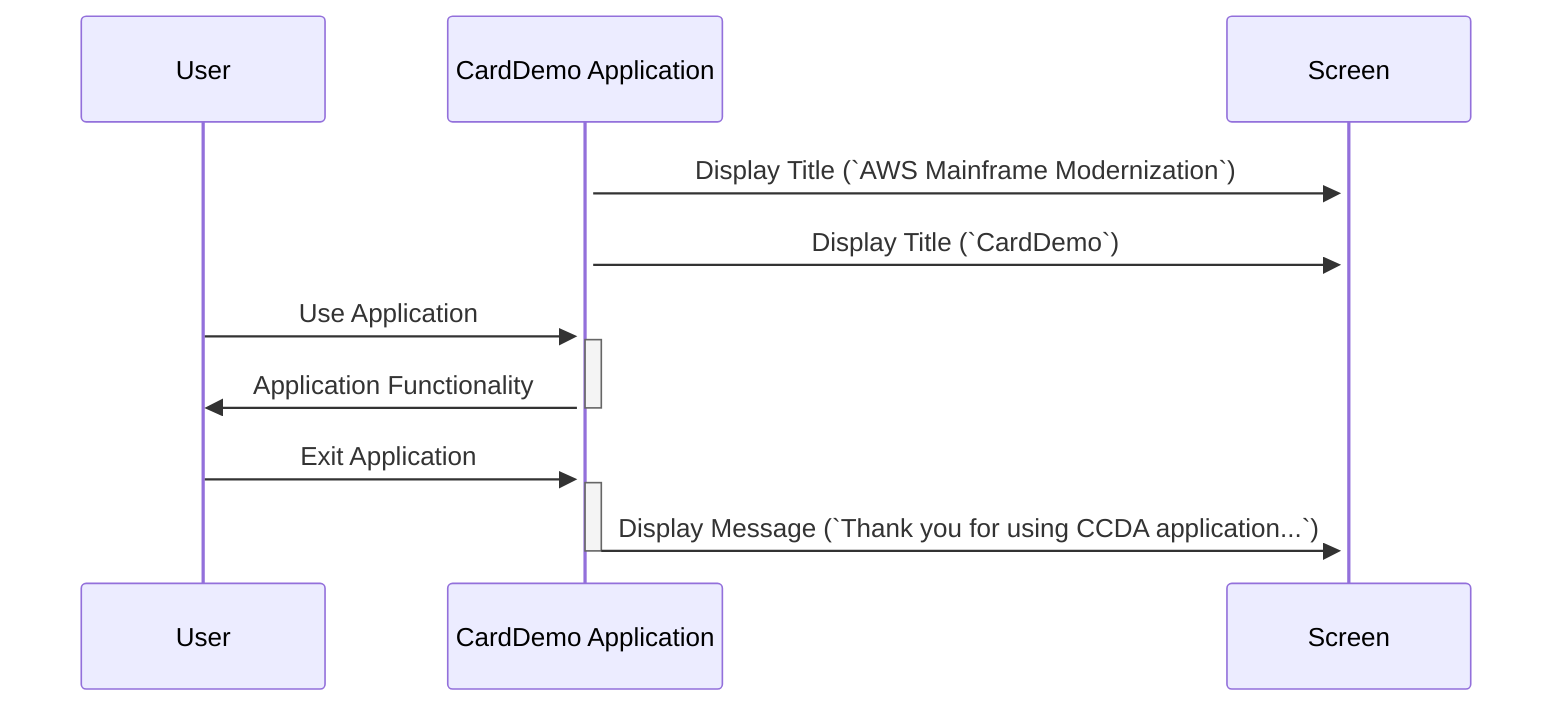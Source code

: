 sequenceDiagram
    participant User
    participant CardDemo Application
    participant Screen

    activate CardDemo Application
    CardDemo Application->>+Screen: Display Title (`AWS Mainframe Modernization`)
    CardDemo Application->>Screen: Display Title (`CardDemo`)
    
    User->>+CardDemo Application: Use Application
    CardDemo Application->>-User: Application Functionality
    
    User->>+CardDemo Application: Exit Application
    CardDemo Application->>+Screen: Display Message (`Thank you for using CCDA application...`)
    deactivate CardDemo Application